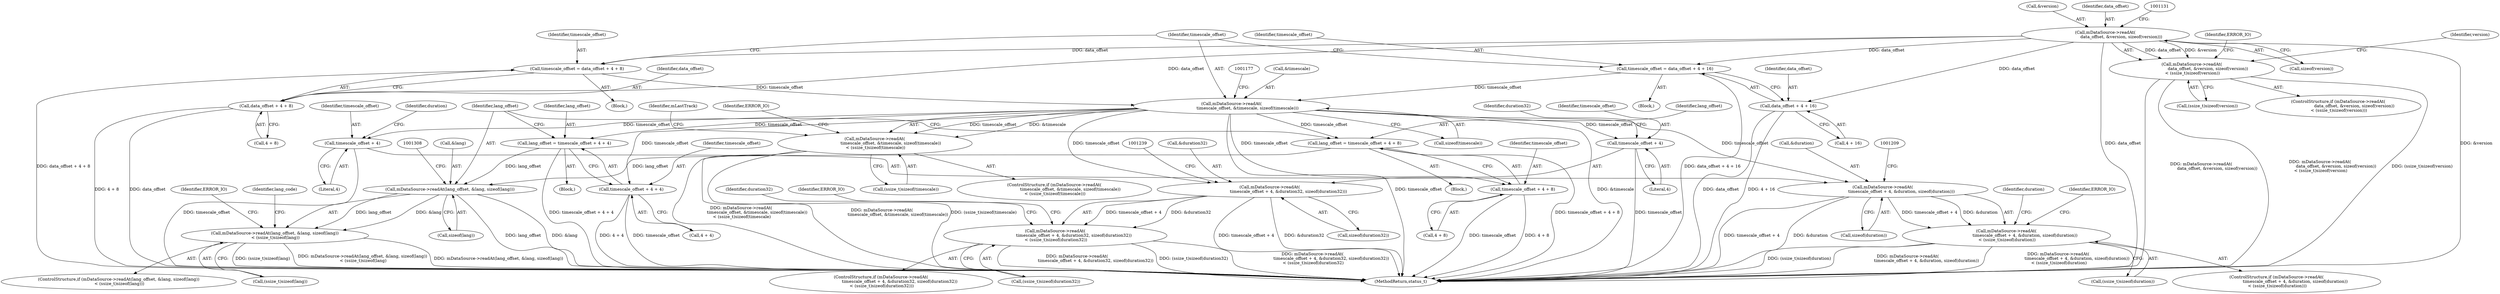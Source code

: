 digraph "0_Android_463a6f807e187828442949d1924e143cf07778c6@API" {
"1001124" [label="(Call,mDataSource->readAt(\n                        data_offset, &version, sizeof(version)))"];
"1001123" [label="(Call,mDataSource->readAt(\n                        data_offset, &version, sizeof(version))\n < (ssize_t)sizeof(version))"];
"1001143" [label="(Call,timescale_offset = data_offset + 4 + 16)"];
"1001170" [label="(Call,mDataSource->readAt(\n                        timescale_offset, &timescale, sizeof(timescale)))"];
"1001169" [label="(Call,mDataSource->readAt(\n                        timescale_offset, &timescale, sizeof(timescale))\n < (ssize_t)sizeof(timescale))"];
"1001200" [label="(Call,mDataSource->readAt(\n                            timescale_offset + 4, &duration, sizeof(duration)))"];
"1001199" [label="(Call,mDataSource->readAt(\n                            timescale_offset + 4, &duration, sizeof(duration))\n < (ssize_t)sizeof(duration))"];
"1001201" [label="(Call,timescale_offset + 4)"];
"1001230" [label="(Call,mDataSource->readAt(\n                            timescale_offset + 4, &duration32, sizeof(duration32)))"];
"1001229" [label="(Call,mDataSource->readAt(\n                            timescale_offset + 4, &duration32, sizeof(duration32))\n < (ssize_t)sizeof(duration32))"];
"1001231" [label="(Call,timescale_offset + 4)"];
"1001275" [label="(Call,lang_offset = timescale_offset + 4 + 8)"];
"1001301" [label="(Call,mDataSource->readAt(lang_offset, &lang, sizeof(lang)))"];
"1001300" [label="(Call,mDataSource->readAt(lang_offset, &lang, sizeof(lang))\n < (ssize_t)sizeof(lang))"];
"1001277" [label="(Call,timescale_offset + 4 + 8)"];
"1001288" [label="(Call,lang_offset = timescale_offset + 4 + 4)"];
"1001290" [label="(Call,timescale_offset + 4 + 4)"];
"1001145" [label="(Call,data_offset + 4 + 16)"];
"1001156" [label="(Call,timescale_offset = data_offset + 4 + 8)"];
"1001158" [label="(Call,data_offset + 4 + 8)"];
"1001130" [label="(Call,(ssize_t)sizeof(version))"];
"1001288" [label="(Call,lang_offset = timescale_offset + 4 + 4)"];
"1001234" [label="(Call,&duration32)"];
"1001302" [label="(Identifier,lang_offset)"];
"1001236" [label="(Call,sizeof(duration32))"];
"1001156" [label="(Call,timescale_offset = data_offset + 4 + 8)"];
"1001275" [label="(Call,lang_offset = timescale_offset + 4 + 8)"];
"1001287" [label="(Block,)"];
"1001317" [label="(Identifier,lang_code)"];
"1001313" [label="(Identifier,ERROR_IO)"];
"1001145" [label="(Call,data_offset + 4 + 16)"];
"1001235" [label="(Identifier,duration32)"];
"1001122" [label="(ControlStructure,if (mDataSource->readAt(\n                        data_offset, &version, sizeof(version))\n < (ssize_t)sizeof(version)))"];
"1001231" [label="(Call,timescale_offset + 4)"];
"1001205" [label="(Identifier,duration)"];
"1001305" [label="(Call,sizeof(lang))"];
"1001278" [label="(Identifier,timescale_offset)"];
"1001289" [label="(Identifier,lang_offset)"];
"1001155" [label="(Block,)"];
"1001276" [label="(Identifier,lang_offset)"];
"1001291" [label="(Identifier,timescale_offset)"];
"1001201" [label="(Call,timescale_offset + 4)"];
"1001202" [label="(Identifier,timescale_offset)"];
"1001208" [label="(Call,(ssize_t)sizeof(duration))"];
"1001143" [label="(Call,timescale_offset = data_offset + 4 + 16)"];
"1001176" [label="(Call,(ssize_t)sizeof(timescale))"];
"1001126" [label="(Call,&version)"];
"1001172" [label="(Call,&timescale)"];
"1001232" [label="(Identifier,timescale_offset)"];
"1001230" [label="(Call,mDataSource->readAt(\n                            timescale_offset + 4, &duration32, sizeof(duration32)))"];
"1001206" [label="(Call,sizeof(duration))"];
"1001199" [label="(Call,mDataSource->readAt(\n                            timescale_offset + 4, &duration, sizeof(duration))\n < (ssize_t)sizeof(duration))"];
"1001146" [label="(Identifier,data_offset)"];
"1001144" [label="(Identifier,timescale_offset)"];
"1001123" [label="(Call,mDataSource->readAt(\n                        data_offset, &version, sizeof(version))\n < (ssize_t)sizeof(version))"];
"1001233" [label="(Literal,4)"];
"1001307" [label="(Call,(ssize_t)sizeof(lang))"];
"1001125" [label="(Identifier,data_offset)"];
"1001198" [label="(ControlStructure,if (mDataSource->readAt(\n                            timescale_offset + 4, &duration, sizeof(duration))\n < (ssize_t)sizeof(duration)))"];
"1001290" [label="(Call,timescale_offset + 4 + 4)"];
"1001217" [label="(Identifier,duration)"];
"1001204" [label="(Call,&duration)"];
"1001171" [label="(Identifier,timescale_offset)"];
"1001228" [label="(ControlStructure,if (mDataSource->readAt(\n                            timescale_offset + 4, &duration32, sizeof(duration32))\n < (ssize_t)sizeof(duration32)))"];
"1001147" [label="(Call,4 + 16)"];
"1001200" [label="(Call,mDataSource->readAt(\n                            timescale_offset + 4, &duration, sizeof(duration)))"];
"1001174" [label="(Call,sizeof(timescale))"];
"1001277" [label="(Call,timescale_offset + 4 + 8)"];
"1001169" [label="(Call,mDataSource->readAt(\n                        timescale_offset, &timescale, sizeof(timescale))\n < (ssize_t)sizeof(timescale))"];
"1001158" [label="(Call,data_offset + 4 + 8)"];
"1001168" [label="(ControlStructure,if (mDataSource->readAt(\n                        timescale_offset, &timescale, sizeof(timescale))\n < (ssize_t)sizeof(timescale)))"];
"1001244" [label="(Identifier,ERROR_IO)"];
"1001274" [label="(Block,)"];
"1001301" [label="(Call,mDataSource->readAt(lang_offset, &lang, sizeof(lang)))"];
"1001303" [label="(Call,&lang)"];
"1001160" [label="(Call,4 + 8)"];
"1002911" [label="(MethodReturn,status_t)"];
"1001170" [label="(Call,mDataSource->readAt(\n                        timescale_offset, &timescale, sizeof(timescale)))"];
"1001182" [label="(Identifier,ERROR_IO)"];
"1001157" [label="(Identifier,timescale_offset)"];
"1001238" [label="(Call,(ssize_t)sizeof(duration32))"];
"1001279" [label="(Call,4 + 8)"];
"1001159" [label="(Identifier,data_offset)"];
"1001142" [label="(Block,)"];
"1001185" [label="(Identifier,mLastTrack)"];
"1001136" [label="(Identifier,ERROR_IO)"];
"1001128" [label="(Call,sizeof(version))"];
"1001214" [label="(Identifier,ERROR_IO)"];
"1001203" [label="(Literal,4)"];
"1001229" [label="(Call,mDataSource->readAt(\n                            timescale_offset + 4, &duration32, sizeof(duration32))\n < (ssize_t)sizeof(duration32))"];
"1001299" [label="(ControlStructure,if (mDataSource->readAt(lang_offset, &lang, sizeof(lang))\n < (ssize_t)sizeof(lang)))"];
"1001292" [label="(Call,4 + 4)"];
"1001247" [label="(Identifier,duration32)"];
"1001124" [label="(Call,mDataSource->readAt(\n                        data_offset, &version, sizeof(version)))"];
"1001300" [label="(Call,mDataSource->readAt(lang_offset, &lang, sizeof(lang))\n < (ssize_t)sizeof(lang))"];
"1001140" [label="(Identifier,version)"];
"1001124" -> "1001123"  [label="AST: "];
"1001124" -> "1001128"  [label="CFG: "];
"1001125" -> "1001124"  [label="AST: "];
"1001126" -> "1001124"  [label="AST: "];
"1001128" -> "1001124"  [label="AST: "];
"1001131" -> "1001124"  [label="CFG: "];
"1001124" -> "1002911"  [label="DDG: &version"];
"1001124" -> "1002911"  [label="DDG: data_offset"];
"1001124" -> "1001123"  [label="DDG: data_offset"];
"1001124" -> "1001123"  [label="DDG: &version"];
"1001124" -> "1001143"  [label="DDG: data_offset"];
"1001124" -> "1001145"  [label="DDG: data_offset"];
"1001124" -> "1001156"  [label="DDG: data_offset"];
"1001124" -> "1001158"  [label="DDG: data_offset"];
"1001123" -> "1001122"  [label="AST: "];
"1001123" -> "1001130"  [label="CFG: "];
"1001130" -> "1001123"  [label="AST: "];
"1001136" -> "1001123"  [label="CFG: "];
"1001140" -> "1001123"  [label="CFG: "];
"1001123" -> "1002911"  [label="DDG: (ssize_t)sizeof(version)"];
"1001123" -> "1002911"  [label="DDG: mDataSource->readAt(\n                        data_offset, &version, sizeof(version))"];
"1001123" -> "1002911"  [label="DDG: mDataSource->readAt(\n                        data_offset, &version, sizeof(version))\n < (ssize_t)sizeof(version)"];
"1001143" -> "1001142"  [label="AST: "];
"1001143" -> "1001145"  [label="CFG: "];
"1001144" -> "1001143"  [label="AST: "];
"1001145" -> "1001143"  [label="AST: "];
"1001171" -> "1001143"  [label="CFG: "];
"1001143" -> "1002911"  [label="DDG: data_offset + 4 + 16"];
"1001143" -> "1001170"  [label="DDG: timescale_offset"];
"1001170" -> "1001169"  [label="AST: "];
"1001170" -> "1001174"  [label="CFG: "];
"1001171" -> "1001170"  [label="AST: "];
"1001172" -> "1001170"  [label="AST: "];
"1001174" -> "1001170"  [label="AST: "];
"1001177" -> "1001170"  [label="CFG: "];
"1001170" -> "1002911"  [label="DDG: &timescale"];
"1001170" -> "1002911"  [label="DDG: timescale_offset"];
"1001170" -> "1001169"  [label="DDG: timescale_offset"];
"1001170" -> "1001169"  [label="DDG: &timescale"];
"1001156" -> "1001170"  [label="DDG: timescale_offset"];
"1001170" -> "1001200"  [label="DDG: timescale_offset"];
"1001170" -> "1001201"  [label="DDG: timescale_offset"];
"1001170" -> "1001230"  [label="DDG: timescale_offset"];
"1001170" -> "1001231"  [label="DDG: timescale_offset"];
"1001170" -> "1001275"  [label="DDG: timescale_offset"];
"1001170" -> "1001277"  [label="DDG: timescale_offset"];
"1001170" -> "1001288"  [label="DDG: timescale_offset"];
"1001170" -> "1001290"  [label="DDG: timescale_offset"];
"1001169" -> "1001168"  [label="AST: "];
"1001169" -> "1001176"  [label="CFG: "];
"1001176" -> "1001169"  [label="AST: "];
"1001182" -> "1001169"  [label="CFG: "];
"1001185" -> "1001169"  [label="CFG: "];
"1001169" -> "1002911"  [label="DDG: mDataSource->readAt(\n                        timescale_offset, &timescale, sizeof(timescale))"];
"1001169" -> "1002911"  [label="DDG: (ssize_t)sizeof(timescale)"];
"1001169" -> "1002911"  [label="DDG: mDataSource->readAt(\n                        timescale_offset, &timescale, sizeof(timescale))\n < (ssize_t)sizeof(timescale)"];
"1001200" -> "1001199"  [label="AST: "];
"1001200" -> "1001206"  [label="CFG: "];
"1001201" -> "1001200"  [label="AST: "];
"1001204" -> "1001200"  [label="AST: "];
"1001206" -> "1001200"  [label="AST: "];
"1001209" -> "1001200"  [label="CFG: "];
"1001200" -> "1002911"  [label="DDG: &duration"];
"1001200" -> "1002911"  [label="DDG: timescale_offset + 4"];
"1001200" -> "1001199"  [label="DDG: timescale_offset + 4"];
"1001200" -> "1001199"  [label="DDG: &duration"];
"1001199" -> "1001198"  [label="AST: "];
"1001199" -> "1001208"  [label="CFG: "];
"1001208" -> "1001199"  [label="AST: "];
"1001214" -> "1001199"  [label="CFG: "];
"1001217" -> "1001199"  [label="CFG: "];
"1001199" -> "1002911"  [label="DDG: mDataSource->readAt(\n                            timescale_offset + 4, &duration, sizeof(duration))\n < (ssize_t)sizeof(duration)"];
"1001199" -> "1002911"  [label="DDG: (ssize_t)sizeof(duration)"];
"1001199" -> "1002911"  [label="DDG: mDataSource->readAt(\n                            timescale_offset + 4, &duration, sizeof(duration))"];
"1001201" -> "1001203"  [label="CFG: "];
"1001202" -> "1001201"  [label="AST: "];
"1001203" -> "1001201"  [label="AST: "];
"1001205" -> "1001201"  [label="CFG: "];
"1001201" -> "1002911"  [label="DDG: timescale_offset"];
"1001230" -> "1001229"  [label="AST: "];
"1001230" -> "1001236"  [label="CFG: "];
"1001231" -> "1001230"  [label="AST: "];
"1001234" -> "1001230"  [label="AST: "];
"1001236" -> "1001230"  [label="AST: "];
"1001239" -> "1001230"  [label="CFG: "];
"1001230" -> "1002911"  [label="DDG: &duration32"];
"1001230" -> "1002911"  [label="DDG: timescale_offset + 4"];
"1001230" -> "1001229"  [label="DDG: timescale_offset + 4"];
"1001230" -> "1001229"  [label="DDG: &duration32"];
"1001229" -> "1001228"  [label="AST: "];
"1001229" -> "1001238"  [label="CFG: "];
"1001238" -> "1001229"  [label="AST: "];
"1001244" -> "1001229"  [label="CFG: "];
"1001247" -> "1001229"  [label="CFG: "];
"1001229" -> "1002911"  [label="DDG: mDataSource->readAt(\n                            timescale_offset + 4, &duration32, sizeof(duration32))\n < (ssize_t)sizeof(duration32)"];
"1001229" -> "1002911"  [label="DDG: mDataSource->readAt(\n                            timescale_offset + 4, &duration32, sizeof(duration32))"];
"1001229" -> "1002911"  [label="DDG: (ssize_t)sizeof(duration32)"];
"1001231" -> "1001233"  [label="CFG: "];
"1001232" -> "1001231"  [label="AST: "];
"1001233" -> "1001231"  [label="AST: "];
"1001235" -> "1001231"  [label="CFG: "];
"1001231" -> "1002911"  [label="DDG: timescale_offset"];
"1001275" -> "1001274"  [label="AST: "];
"1001275" -> "1001277"  [label="CFG: "];
"1001276" -> "1001275"  [label="AST: "];
"1001277" -> "1001275"  [label="AST: "];
"1001302" -> "1001275"  [label="CFG: "];
"1001275" -> "1002911"  [label="DDG: timescale_offset + 4 + 8"];
"1001275" -> "1001301"  [label="DDG: lang_offset"];
"1001301" -> "1001300"  [label="AST: "];
"1001301" -> "1001305"  [label="CFG: "];
"1001302" -> "1001301"  [label="AST: "];
"1001303" -> "1001301"  [label="AST: "];
"1001305" -> "1001301"  [label="AST: "];
"1001308" -> "1001301"  [label="CFG: "];
"1001301" -> "1002911"  [label="DDG: lang_offset"];
"1001301" -> "1002911"  [label="DDG: &lang"];
"1001301" -> "1001300"  [label="DDG: lang_offset"];
"1001301" -> "1001300"  [label="DDG: &lang"];
"1001288" -> "1001301"  [label="DDG: lang_offset"];
"1001300" -> "1001299"  [label="AST: "];
"1001300" -> "1001307"  [label="CFG: "];
"1001307" -> "1001300"  [label="AST: "];
"1001313" -> "1001300"  [label="CFG: "];
"1001317" -> "1001300"  [label="CFG: "];
"1001300" -> "1002911"  [label="DDG: mDataSource->readAt(lang_offset, &lang, sizeof(lang))\n < (ssize_t)sizeof(lang)"];
"1001300" -> "1002911"  [label="DDG: mDataSource->readAt(lang_offset, &lang, sizeof(lang))"];
"1001300" -> "1002911"  [label="DDG: (ssize_t)sizeof(lang)"];
"1001277" -> "1001279"  [label="CFG: "];
"1001278" -> "1001277"  [label="AST: "];
"1001279" -> "1001277"  [label="AST: "];
"1001277" -> "1002911"  [label="DDG: timescale_offset"];
"1001277" -> "1002911"  [label="DDG: 4 + 8"];
"1001288" -> "1001287"  [label="AST: "];
"1001288" -> "1001290"  [label="CFG: "];
"1001289" -> "1001288"  [label="AST: "];
"1001290" -> "1001288"  [label="AST: "];
"1001302" -> "1001288"  [label="CFG: "];
"1001288" -> "1002911"  [label="DDG: timescale_offset + 4 + 4"];
"1001290" -> "1001292"  [label="CFG: "];
"1001291" -> "1001290"  [label="AST: "];
"1001292" -> "1001290"  [label="AST: "];
"1001290" -> "1002911"  [label="DDG: 4 + 4"];
"1001290" -> "1002911"  [label="DDG: timescale_offset"];
"1001145" -> "1001147"  [label="CFG: "];
"1001146" -> "1001145"  [label="AST: "];
"1001147" -> "1001145"  [label="AST: "];
"1001145" -> "1002911"  [label="DDG: data_offset"];
"1001145" -> "1002911"  [label="DDG: 4 + 16"];
"1001156" -> "1001155"  [label="AST: "];
"1001156" -> "1001158"  [label="CFG: "];
"1001157" -> "1001156"  [label="AST: "];
"1001158" -> "1001156"  [label="AST: "];
"1001171" -> "1001156"  [label="CFG: "];
"1001156" -> "1002911"  [label="DDG: data_offset + 4 + 8"];
"1001158" -> "1001160"  [label="CFG: "];
"1001159" -> "1001158"  [label="AST: "];
"1001160" -> "1001158"  [label="AST: "];
"1001158" -> "1002911"  [label="DDG: 4 + 8"];
"1001158" -> "1002911"  [label="DDG: data_offset"];
}
